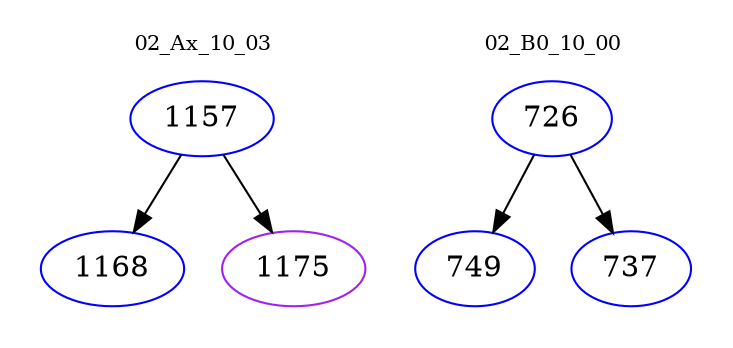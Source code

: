 digraph{
subgraph cluster_0 {
color = white
label = "02_Ax_10_03";
fontsize=10;
T0_1157 [label="1157", color="blue"]
T0_1157 -> T0_1168 [color="black"]
T0_1168 [label="1168", color="blue"]
T0_1157 -> T0_1175 [color="black"]
T0_1175 [label="1175", color="purple"]
}
subgraph cluster_1 {
color = white
label = "02_B0_10_00";
fontsize=10;
T1_726 [label="726", color="blue"]
T1_726 -> T1_749 [color="black"]
T1_749 [label="749", color="blue"]
T1_726 -> T1_737 [color="black"]
T1_737 [label="737", color="blue"]
}
}
